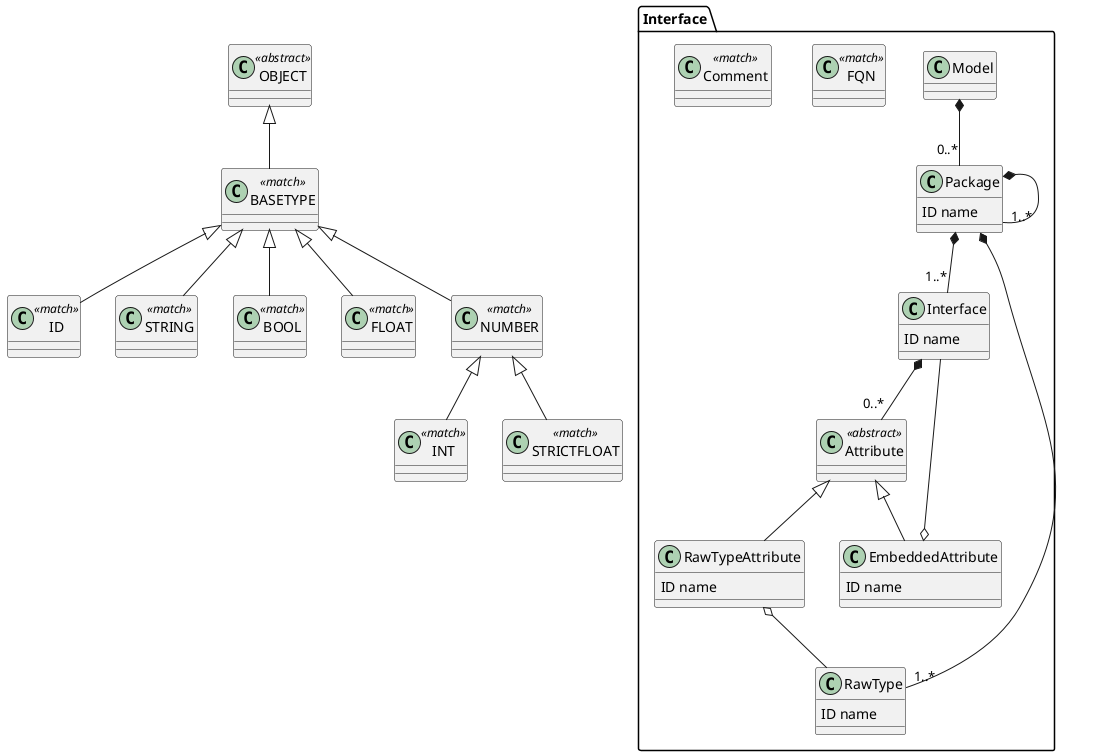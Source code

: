 @startuml
            set namespaceSeparator .
        Interface.Model *-- "0..*" Interface.Package
class Interface.Model  {
}


Interface.Package *-- "1..*" Interface.Interface
Interface.Package *-- "1..*" Interface.Package
Interface.Package *-- "1..*" Interface.RawType
class Interface.Package  {
ID name
}


class Interface.RawType  {
ID name
}


Interface.Interface *-- "0..*" Interface.Attribute
class Interface.Interface  {
ID name
}


class Interface.Attribute <<abstract>> {
}

Interface.Attribute <|-- Interface.RawTypeAttribute
Interface.Attribute <|-- Interface.EmbeddedAttribute

Interface.RawTypeAttribute o-- Interface.RawType
class Interface.RawTypeAttribute  {
ID name
}


Interface.EmbeddedAttribute o-- Interface.Interface
class Interface.EmbeddedAttribute  {
ID name
}


class Interface.FQN <<match>> {
}


class Interface.Comment <<match>> {
}


class ID <<match>> {
}


class STRING <<match>> {
}


class BOOL <<match>> {
}


class INT <<match>> {
}


class FLOAT <<match>> {
}


class STRICTFLOAT <<match>> {
}


class NUMBER <<match>> {
}

NUMBER <|-- STRICTFLOAT
NUMBER <|-- INT

class BASETYPE <<match>> {
}

BASETYPE <|-- NUMBER
BASETYPE <|-- FLOAT
BASETYPE <|-- BOOL
BASETYPE <|-- ID
BASETYPE <|-- STRING

class OBJECT <<abstract>> {
}

OBJECT <|-- BASETYPE

@enduml
